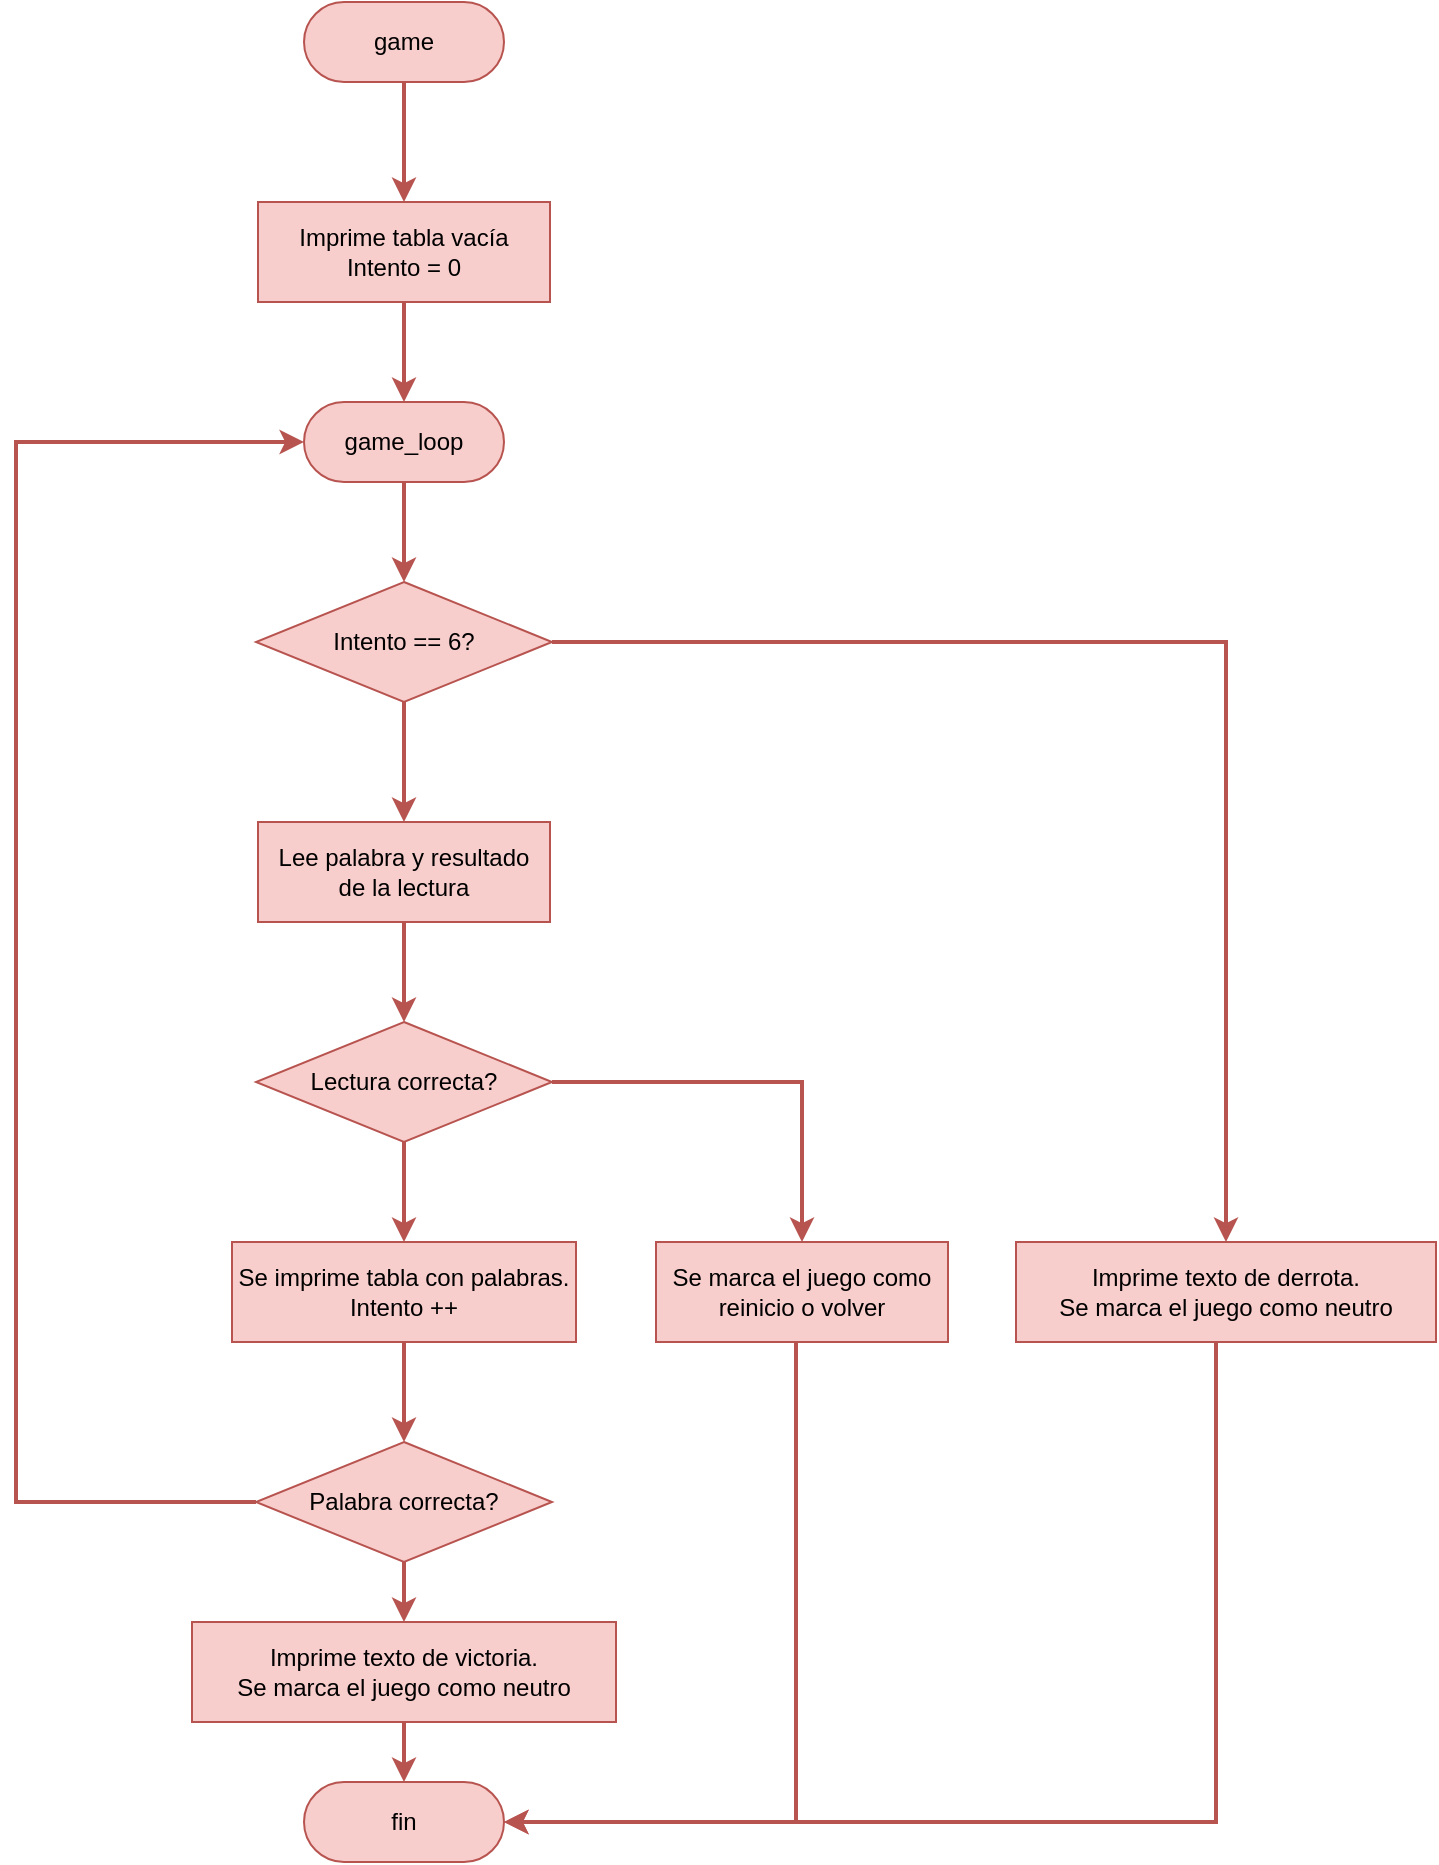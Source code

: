 <mxfile version="18.0.7" pages="2"><diagram id="v3pXg10xIJ1LNt7yVXq1" name="game"><mxGraphModel dx="677" dy="431" grid="1" gridSize="10" guides="1" tooltips="1" connect="1" arrows="1" fold="1" page="1" pageScale="1" pageWidth="827" pageHeight="1169" math="0" shadow="0"><root><mxCell id="0"/><mxCell id="1" parent="0"/><mxCell id="WkA8gnjmILNS61mRIuyH-8" style="edgeStyle=orthogonalEdgeStyle;rounded=0;orthogonalLoop=1;jettySize=auto;html=1;entryX=0.5;entryY=0;entryDx=0;entryDy=0;fillColor=#f8cecc;strokeColor=#b85450;strokeWidth=2;" edge="1" parent="1" source="WkA8gnjmILNS61mRIuyH-1" target="WkA8gnjmILNS61mRIuyH-7"><mxGeometry relative="1" as="geometry"/></mxCell><mxCell id="WkA8gnjmILNS61mRIuyH-1" value="game" style="rounded=1;whiteSpace=wrap;html=1;arcSize=50;fillColor=#f8cecc;strokeColor=#b85450;" vertex="1" parent="1"><mxGeometry x="204" y="40" width="100" height="40" as="geometry"/></mxCell><mxCell id="WkA8gnjmILNS61mRIuyH-10" style="edgeStyle=orthogonalEdgeStyle;rounded=0;orthogonalLoop=1;jettySize=auto;html=1;entryX=0.5;entryY=0;entryDx=0;entryDy=0;fillColor=#f8cecc;strokeColor=#b85450;strokeWidth=2;" edge="1" parent="1" source="WkA8gnjmILNS61mRIuyH-7" target="WkA8gnjmILNS61mRIuyH-9"><mxGeometry relative="1" as="geometry"/></mxCell><mxCell id="WkA8gnjmILNS61mRIuyH-7" value="&lt;div&gt;Imprime tabla vacía&lt;/div&gt;&lt;div&gt;Intento = 0&lt;/div&gt;" style="rounded=0;whiteSpace=wrap;html=1;fillColor=#f8cecc;strokeColor=#b85450;" vertex="1" parent="1"><mxGeometry x="181" y="140" width="146" height="50" as="geometry"/></mxCell><mxCell id="WkA8gnjmILNS61mRIuyH-13" style="edgeStyle=orthogonalEdgeStyle;rounded=0;orthogonalLoop=1;jettySize=auto;html=1;entryX=0.5;entryY=0;entryDx=0;entryDy=0;fillColor=#f8cecc;strokeColor=#b85450;strokeWidth=2;" edge="1" parent="1" source="WkA8gnjmILNS61mRIuyH-9" target="WkA8gnjmILNS61mRIuyH-12"><mxGeometry relative="1" as="geometry"/></mxCell><mxCell id="WkA8gnjmILNS61mRIuyH-9" value="&lt;div&gt;game_loop&lt;/div&gt;" style="rounded=1;whiteSpace=wrap;html=1;arcSize=50;fillColor=#f8cecc;strokeColor=#b85450;" vertex="1" parent="1"><mxGeometry x="204" y="240" width="100" height="40" as="geometry"/></mxCell><mxCell id="WkA8gnjmILNS61mRIuyH-16" style="edgeStyle=orthogonalEdgeStyle;rounded=0;orthogonalLoop=1;jettySize=auto;html=1;entryX=0.5;entryY=0;entryDx=0;entryDy=0;fillColor=#f8cecc;strokeColor=#b85450;strokeWidth=2;" edge="1" parent="1" source="WkA8gnjmILNS61mRIuyH-12" target="WkA8gnjmILNS61mRIuyH-15"><mxGeometry relative="1" as="geometry"/></mxCell><mxCell id="WkA8gnjmILNS61mRIuyH-38" style="edgeStyle=orthogonalEdgeStyle;rounded=0;orthogonalLoop=1;jettySize=auto;html=1;entryX=0.5;entryY=0;entryDx=0;entryDy=0;fillColor=#f8cecc;strokeColor=#b85450;strokeWidth=2;" edge="1" parent="1" source="WkA8gnjmILNS61mRIuyH-12" target="WkA8gnjmILNS61mRIuyH-37"><mxGeometry relative="1" as="geometry"/></mxCell><mxCell id="WkA8gnjmILNS61mRIuyH-12" value="Intento == 6?" style="rhombus;whiteSpace=wrap;html=1;rounded=0;fillColor=#f8cecc;strokeColor=#b85450;" vertex="1" parent="1"><mxGeometry x="180" y="330" width="148" height="60" as="geometry"/></mxCell><mxCell id="WkA8gnjmILNS61mRIuyH-21" style="edgeStyle=orthogonalEdgeStyle;rounded=0;orthogonalLoop=1;jettySize=auto;html=1;entryX=0.5;entryY=0;entryDx=0;entryDy=0;fillColor=#f8cecc;strokeColor=#b85450;strokeWidth=2;" edge="1" parent="1" source="WkA8gnjmILNS61mRIuyH-15" target="WkA8gnjmILNS61mRIuyH-19"><mxGeometry relative="1" as="geometry"/></mxCell><mxCell id="WkA8gnjmILNS61mRIuyH-15" value="&lt;div&gt;Lee palabra y resultado&lt;/div&gt;&lt;div&gt;de la lectura&lt;br&gt;&lt;/div&gt;" style="rounded=0;whiteSpace=wrap;html=1;fillColor=#f8cecc;strokeColor=#b85450;" vertex="1" parent="1"><mxGeometry x="181" y="450" width="146" height="50" as="geometry"/></mxCell><mxCell id="WkA8gnjmILNS61mRIuyH-23" style="edgeStyle=orthogonalEdgeStyle;rounded=0;orthogonalLoop=1;jettySize=auto;html=1;entryX=0.5;entryY=0;entryDx=0;entryDy=0;fillColor=#f8cecc;strokeColor=#b85450;strokeWidth=2;" edge="1" parent="1" source="WkA8gnjmILNS61mRIuyH-19" target="WkA8gnjmILNS61mRIuyH-22"><mxGeometry relative="1" as="geometry"/></mxCell><mxCell id="WkA8gnjmILNS61mRIuyH-31" style="edgeStyle=orthogonalEdgeStyle;rounded=0;orthogonalLoop=1;jettySize=auto;html=1;entryX=0.5;entryY=0;entryDx=0;entryDy=0;fillColor=#f8cecc;strokeColor=#b85450;strokeWidth=2;" edge="1" parent="1" source="WkA8gnjmILNS61mRIuyH-19" target="WkA8gnjmILNS61mRIuyH-30"><mxGeometry relative="1" as="geometry"/></mxCell><mxCell id="WkA8gnjmILNS61mRIuyH-19" value="Lectura correcta?" style="rhombus;whiteSpace=wrap;html=1;rounded=0;fillColor=#f8cecc;strokeColor=#b85450;" vertex="1" parent="1"><mxGeometry x="180" y="550" width="148" height="60" as="geometry"/></mxCell><mxCell id="WkA8gnjmILNS61mRIuyH-26" style="edgeStyle=orthogonalEdgeStyle;rounded=0;orthogonalLoop=1;jettySize=auto;html=1;entryX=0.5;entryY=0;entryDx=0;entryDy=0;fillColor=#f8cecc;strokeColor=#b85450;strokeWidth=2;" edge="1" parent="1" source="WkA8gnjmILNS61mRIuyH-22" target="WkA8gnjmILNS61mRIuyH-25"><mxGeometry relative="1" as="geometry"/></mxCell><mxCell id="WkA8gnjmILNS61mRIuyH-22" value="&lt;div&gt;Se imprime tabla con palabras.&lt;/div&gt;&lt;div&gt;Intento ++&lt;br&gt;&lt;/div&gt;" style="rounded=0;whiteSpace=wrap;html=1;fillColor=#f8cecc;strokeColor=#b85450;" vertex="1" parent="1"><mxGeometry x="168" y="660" width="172" height="50" as="geometry"/></mxCell><mxCell id="WkA8gnjmILNS61mRIuyH-27" style="edgeStyle=orthogonalEdgeStyle;rounded=0;orthogonalLoop=1;jettySize=auto;html=1;entryX=0;entryY=0.5;entryDx=0;entryDy=0;fillColor=#f8cecc;strokeColor=#b85450;strokeWidth=2;" edge="1" parent="1" source="WkA8gnjmILNS61mRIuyH-25" target="WkA8gnjmILNS61mRIuyH-9"><mxGeometry relative="1" as="geometry"><Array as="points"><mxPoint x="60" y="790"/><mxPoint x="60" y="260"/></Array></mxGeometry></mxCell><mxCell id="WkA8gnjmILNS61mRIuyH-34" style="edgeStyle=orthogonalEdgeStyle;rounded=0;orthogonalLoop=1;jettySize=auto;html=1;entryX=0.5;entryY=0;entryDx=0;entryDy=0;fillColor=#f8cecc;strokeColor=#b85450;strokeWidth=2;" edge="1" parent="1" source="WkA8gnjmILNS61mRIuyH-25" target="WkA8gnjmILNS61mRIuyH-33"><mxGeometry relative="1" as="geometry"/></mxCell><mxCell id="WkA8gnjmILNS61mRIuyH-25" value="Palabra correcta?" style="rhombus;whiteSpace=wrap;html=1;rounded=0;fillColor=#f8cecc;strokeColor=#b85450;" vertex="1" parent="1"><mxGeometry x="180" y="760" width="148" height="60" as="geometry"/></mxCell><mxCell id="WkA8gnjmILNS61mRIuyH-28" value="fin" style="rounded=1;whiteSpace=wrap;html=1;arcSize=50;fillColor=#f8cecc;strokeColor=#b85450;" vertex="1" parent="1"><mxGeometry x="204" y="930" width="100" height="40" as="geometry"/></mxCell><mxCell id="WkA8gnjmILNS61mRIuyH-32" style="edgeStyle=orthogonalEdgeStyle;rounded=0;orthogonalLoop=1;jettySize=auto;html=1;entryX=1;entryY=0.5;entryDx=0;entryDy=0;fillColor=#f8cecc;strokeColor=#b85450;strokeWidth=2;" edge="1" parent="1" source="WkA8gnjmILNS61mRIuyH-30" target="WkA8gnjmILNS61mRIuyH-28"><mxGeometry relative="1" as="geometry"><Array as="points"><mxPoint x="450" y="950"/></Array></mxGeometry></mxCell><mxCell id="WkA8gnjmILNS61mRIuyH-30" value="Se marca el juego como reinicio o volver" style="rounded=0;whiteSpace=wrap;html=1;fillColor=#f8cecc;strokeColor=#b85450;" vertex="1" parent="1"><mxGeometry x="380" y="660" width="146" height="50" as="geometry"/></mxCell><mxCell id="WkA8gnjmILNS61mRIuyH-35" style="edgeStyle=orthogonalEdgeStyle;rounded=0;orthogonalLoop=1;jettySize=auto;html=1;entryX=0.5;entryY=0;entryDx=0;entryDy=0;fillColor=#f8cecc;strokeColor=#b85450;strokeWidth=2;" edge="1" parent="1" source="WkA8gnjmILNS61mRIuyH-33" target="WkA8gnjmILNS61mRIuyH-28"><mxGeometry relative="1" as="geometry"/></mxCell><mxCell id="WkA8gnjmILNS61mRIuyH-33" value="&lt;div&gt;Imprime texto de victoria.&lt;/div&gt;&lt;div&gt;Se marca el juego como neutro&lt;br&gt;&lt;/div&gt;" style="rounded=0;whiteSpace=wrap;html=1;fillColor=#f8cecc;strokeColor=#b85450;" vertex="1" parent="1"><mxGeometry x="148" y="850" width="212" height="50" as="geometry"/></mxCell><mxCell id="WkA8gnjmILNS61mRIuyH-39" style="edgeStyle=orthogonalEdgeStyle;rounded=0;orthogonalLoop=1;jettySize=auto;html=1;entryX=1;entryY=0.5;entryDx=0;entryDy=0;fillColor=#f8cecc;strokeColor=#b85450;strokeWidth=2;" edge="1" parent="1" source="WkA8gnjmILNS61mRIuyH-37" target="WkA8gnjmILNS61mRIuyH-28"><mxGeometry relative="1" as="geometry"><Array as="points"><mxPoint x="660" y="950"/></Array></mxGeometry></mxCell><mxCell id="WkA8gnjmILNS61mRIuyH-37" value="&lt;div&gt;Imprime texto de derrota.&lt;/div&gt;&lt;div&gt;Se marca el juego como neutro&lt;br&gt;&lt;/div&gt;" style="rounded=0;whiteSpace=wrap;html=1;fillColor=#f8cecc;strokeColor=#b85450;" vertex="1" parent="1"><mxGeometry x="560" y="660" width="210" height="50" as="geometry"/></mxCell></root></mxGraphModel></diagram><diagram id="npPwiTQsn1SROoABnqLW" name="imprime_tabla"><mxGraphModel dx="1768" dy="951" grid="1" gridSize="10" guides="1" tooltips="1" connect="1" arrows="1" fold="1" page="1" pageScale="1" pageWidth="827" pageHeight="1169" math="0" shadow="0"><root><mxCell id="0"/><mxCell id="1" parent="0"/><mxCell id="q1nRxeDi5d4B-YO-DJYe-1" style="edgeStyle=orthogonalEdgeStyle;rounded=0;orthogonalLoop=1;jettySize=auto;html=1;entryX=0.5;entryY=0;entryDx=0;entryDy=0;strokeWidth=2;fillColor=#e1d5e7;strokeColor=#9673a6;" edge="1" parent="1" source="bXHrqhFO68zlxv7ST9nD-1" target="VY3stXffghkmF35utTXZ-1"><mxGeometry relative="1" as="geometry"/></mxCell><mxCell id="bXHrqhFO68zlxv7ST9nD-1" value="&lt;div&gt;imprime_tabla&lt;/div&gt;" style="rounded=1;whiteSpace=wrap;html=1;arcSize=50;fillColor=#e1d5e7;strokeColor=#9673a6;" vertex="1" parent="1"><mxGeometry x="364" y="40" width="100" height="40" as="geometry"/></mxCell><mxCell id="PLCejOLNeyj1JIO-L2R5-9" style="edgeStyle=orthogonalEdgeStyle;rounded=0;orthogonalLoop=1;jettySize=auto;html=1;entryX=0.5;entryY=0;entryDx=0;entryDy=0;strokeWidth=2;fillColor=#e1d5e7;strokeColor=#9673a6;" edge="1" parent="1" source="VY3stXffghkmF35utTXZ-1" target="PLCejOLNeyj1JIO-L2R5-7"><mxGeometry relative="1" as="geometry"/></mxCell><mxCell id="VY3stXffghkmF35utTXZ-1" value="&lt;div&gt;Imprime cabeza de tabla&lt;/div&gt;&lt;div&gt;A = 0&lt;br&gt;&lt;/div&gt;" style="rounded=0;whiteSpace=wrap;html=1;fillColor=#e1d5e7;strokeColor=#9673a6;" vertex="1" parent="1"><mxGeometry x="341" y="130" width="146" height="50" as="geometry"/></mxCell><mxCell id="PLCejOLNeyj1JIO-L2R5-3" style="edgeStyle=orthogonalEdgeStyle;rounded=0;orthogonalLoop=1;jettySize=auto;html=1;entryX=0.5;entryY=0;entryDx=0;entryDy=0;strokeWidth=2;fillColor=#e1d5e7;strokeColor=#9673a6;" edge="1" parent="1" source="z1OfAAVIdyvHyq-usS7R-1" target="PLCejOLNeyj1JIO-L2R5-2"><mxGeometry relative="1" as="geometry"/></mxCell><mxCell id="PLCejOLNeyj1JIO-L2R5-14" style="edgeStyle=orthogonalEdgeStyle;rounded=0;orthogonalLoop=1;jettySize=auto;html=1;entryX=0.5;entryY=0;entryDx=0;entryDy=0;strokeWidth=2;fillColor=#e1d5e7;strokeColor=#9673a6;" edge="1" parent="1" source="z1OfAAVIdyvHyq-usS7R-1" target="PLCejOLNeyj1JIO-L2R5-13"><mxGeometry relative="1" as="geometry"/></mxCell><mxCell id="z1OfAAVIdyvHyq-usS7R-1" value="A &amp;lt;= palabras leídas" style="rhombus;whiteSpace=wrap;html=1;rounded=0;fillColor=#e1d5e7;strokeColor=#9673a6;" vertex="1" parent="1"><mxGeometry x="340" y="320" width="148" height="60" as="geometry"/></mxCell><mxCell id="PLCejOLNeyj1JIO-L2R5-12" style="edgeStyle=orthogonalEdgeStyle;rounded=0;orthogonalLoop=1;jettySize=auto;html=1;entryX=0;entryY=0.5;entryDx=0;entryDy=0;strokeWidth=2;fillColor=#e1d5e7;strokeColor=#9673a6;" edge="1" parent="1" source="PLCejOLNeyj1JIO-L2R5-2" target="PLCejOLNeyj1JIO-L2R5-7"><mxGeometry relative="1" as="geometry"><Array as="points"><mxPoint x="414" y="540"/><mxPoint x="240" y="540"/><mxPoint x="240" y="250"/></Array></mxGeometry></mxCell><mxCell id="PLCejOLNeyj1JIO-L2R5-2" value="&lt;div&gt;Imprime palabra en la posición A&lt;/div&gt;&lt;div&gt;Incrementa A&lt;br&gt;&lt;/div&gt;" style="rounded=0;whiteSpace=wrap;html=1;fillColor=#e1d5e7;strokeColor=#9673a6;" vertex="1" parent="1"><mxGeometry x="308" y="430" width="212" height="50" as="geometry"/></mxCell><mxCell id="PLCejOLNeyj1JIO-L2R5-10" style="edgeStyle=orthogonalEdgeStyle;rounded=0;orthogonalLoop=1;jettySize=auto;html=1;entryX=0.5;entryY=0;entryDx=0;entryDy=0;strokeWidth=2;fillColor=#e1d5e7;strokeColor=#9673a6;" edge="1" parent="1" source="PLCejOLNeyj1JIO-L2R5-7" target="z1OfAAVIdyvHyq-usS7R-1"><mxGeometry relative="1" as="geometry"/></mxCell><mxCell id="PLCejOLNeyj1JIO-L2R5-7" value="tabla llena" style="rounded=1;whiteSpace=wrap;html=1;arcSize=50;fillColor=#e1d5e7;strokeColor=#9673a6;" vertex="1" parent="1"><mxGeometry x="364" y="230" width="100" height="40" as="geometry"/></mxCell><mxCell id="PLCejOLNeyj1JIO-L2R5-16" style="edgeStyle=orthogonalEdgeStyle;rounded=0;orthogonalLoop=1;jettySize=auto;html=1;entryX=0.5;entryY=0;entryDx=0;entryDy=0;strokeWidth=2;fillColor=#e1d5e7;strokeColor=#9673a6;" edge="1" parent="1" source="PLCejOLNeyj1JIO-L2R5-13" target="PLCejOLNeyj1JIO-L2R5-15"><mxGeometry relative="1" as="geometry"/></mxCell><mxCell id="PLCejOLNeyj1JIO-L2R5-13" value="&lt;div&gt;tabla vacía&lt;/div&gt;" style="rounded=1;whiteSpace=wrap;html=1;arcSize=50;fillColor=#e1d5e7;strokeColor=#9673a6;" vertex="1" parent="1"><mxGeometry x="574" y="430" width="100" height="40" as="geometry"/></mxCell><mxCell id="PLCejOLNeyj1JIO-L2R5-18" style="edgeStyle=orthogonalEdgeStyle;rounded=0;orthogonalLoop=1;jettySize=auto;html=1;entryX=1;entryY=0.5;entryDx=0;entryDy=0;strokeWidth=2;fillColor=#e1d5e7;strokeColor=#9673a6;" edge="1" parent="1" source="PLCejOLNeyj1JIO-L2R5-15" target="PLCejOLNeyj1JIO-L2R5-13"><mxGeometry relative="1" as="geometry"><Array as="points"><mxPoint x="760" y="585"/><mxPoint x="760" y="450"/></Array></mxGeometry></mxCell><mxCell id="PLCejOLNeyj1JIO-L2R5-20" style="edgeStyle=orthogonalEdgeStyle;rounded=0;orthogonalLoop=1;jettySize=auto;html=1;entryX=0.5;entryY=0;entryDx=0;entryDy=0;strokeWidth=2;fillColor=#e1d5e7;strokeColor=#9673a6;" edge="1" parent="1" source="PLCejOLNeyj1JIO-L2R5-15" target="PLCejOLNeyj1JIO-L2R5-19"><mxGeometry relative="1" as="geometry"><Array as="points"><mxPoint x="624" y="640"/><mxPoint x="414" y="640"/></Array></mxGeometry></mxCell><mxCell id="PLCejOLNeyj1JIO-L2R5-15" value="&lt;div&gt;A == 6&lt;/div&gt;" style="rhombus;whiteSpace=wrap;html=1;rounded=0;fillColor=#e1d5e7;strokeColor=#9673a6;" vertex="1" parent="1"><mxGeometry x="550" y="555" width="148" height="60" as="geometry"/></mxCell><mxCell id="PLCejOLNeyj1JIO-L2R5-19" value="&lt;div&gt;salir&lt;/div&gt;" style="rounded=1;whiteSpace=wrap;html=1;arcSize=50;fillColor=#e1d5e7;strokeColor=#9673a6;" vertex="1" parent="1"><mxGeometry x="364" y="710" width="100" height="40" as="geometry"/></mxCell></root></mxGraphModel></diagram></mxfile>
